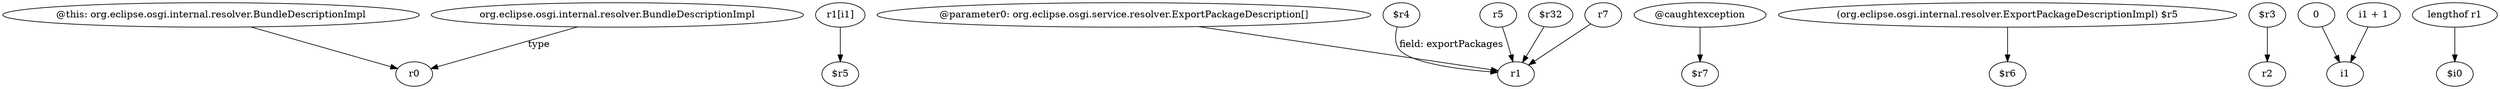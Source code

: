 digraph g {
0[label="@this: org.eclipse.osgi.internal.resolver.BundleDescriptionImpl"]
1[label="r0"]
0->1[label=""]
2[label="r1[i1]"]
3[label="$r5"]
2->3[label=""]
4[label="@parameter0: org.eclipse.osgi.service.resolver.ExportPackageDescription[]"]
5[label="r1"]
4->5[label=""]
6[label="@caughtexception"]
7[label="$r7"]
6->7[label=""]
8[label="$r4"]
8->5[label="field: exportPackages"]
9[label="(org.eclipse.osgi.internal.resolver.ExportPackageDescriptionImpl) $r5"]
10[label="$r6"]
9->10[label=""]
11[label="r5"]
11->5[label=""]
12[label="$r3"]
13[label="r2"]
12->13[label=""]
14[label="$r32"]
14->5[label=""]
15[label="0"]
16[label="i1"]
15->16[label=""]
17[label="lengthof r1"]
18[label="$i0"]
17->18[label=""]
19[label="org.eclipse.osgi.internal.resolver.BundleDescriptionImpl"]
19->1[label="type"]
20[label="i1 + 1"]
20->16[label=""]
21[label="r7"]
21->5[label=""]
}